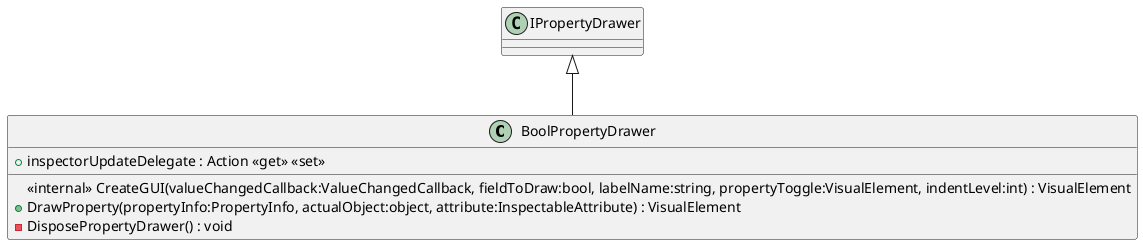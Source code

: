 @startuml
class BoolPropertyDrawer {
    <<internal>> CreateGUI(valueChangedCallback:ValueChangedCallback, fieldToDraw:bool, labelName:string, propertyToggle:VisualElement, indentLevel:int) : VisualElement
    + inspectorUpdateDelegate : Action <<get>> <<set>>
    + DrawProperty(propertyInfo:PropertyInfo, actualObject:object, attribute:InspectableAttribute) : VisualElement
    - DisposePropertyDrawer() : void
}
IPropertyDrawer <|-- BoolPropertyDrawer
@enduml
